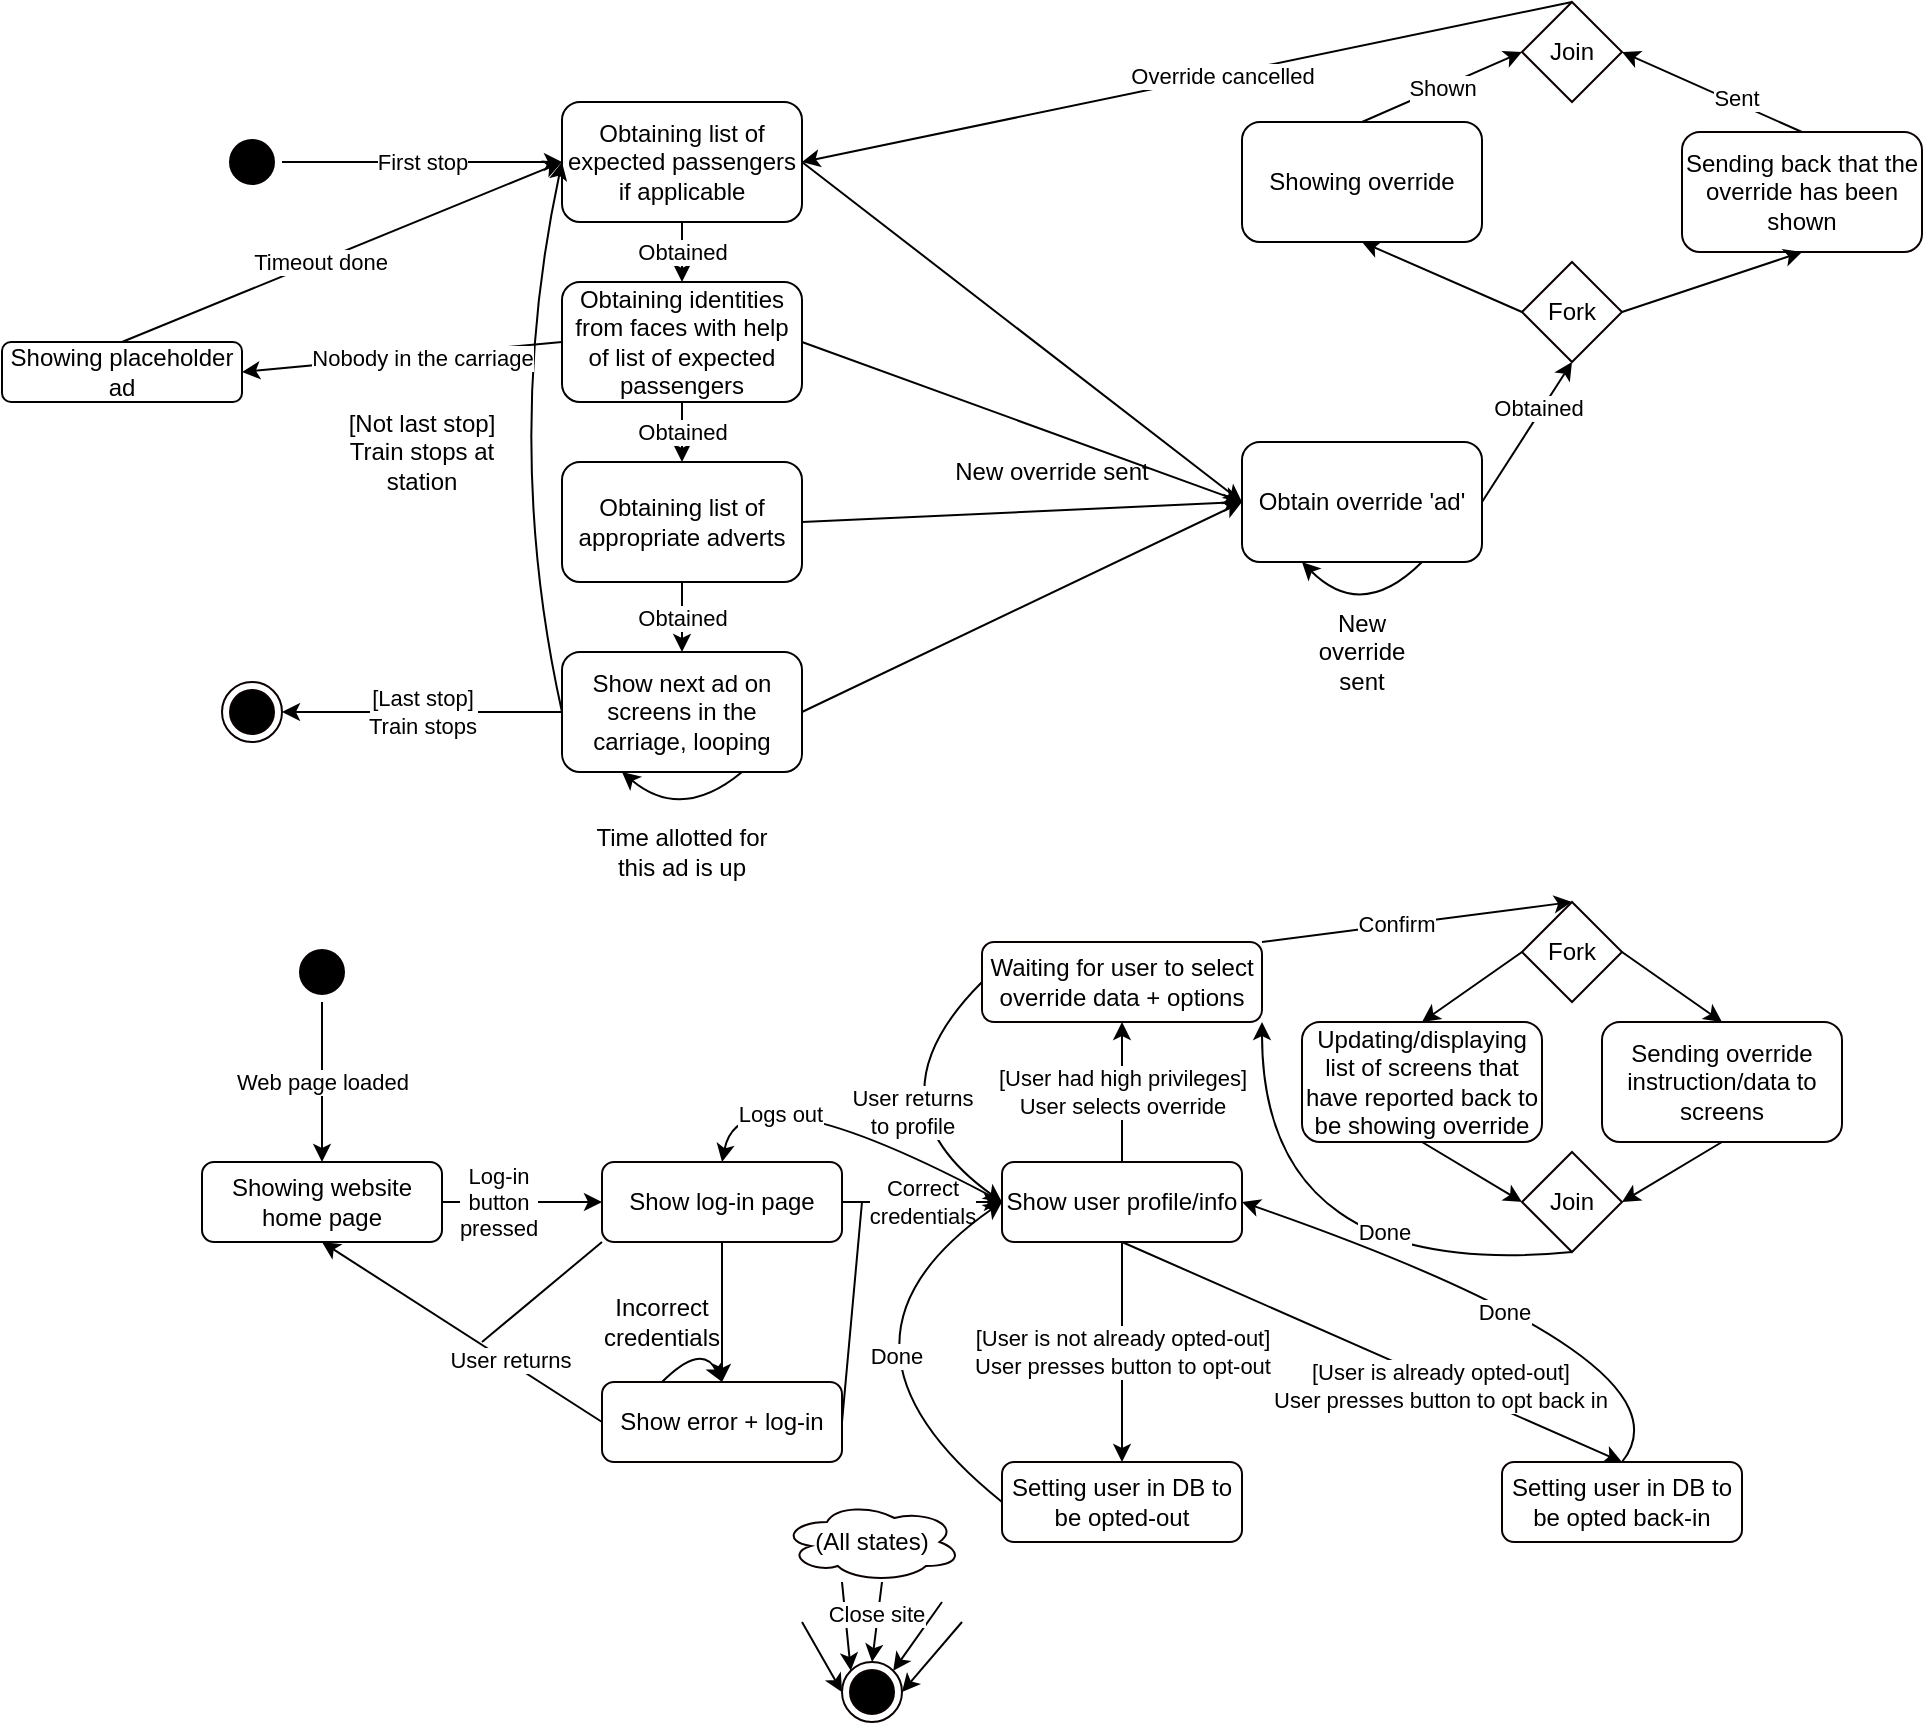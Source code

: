 <mxfile version="20.5.3" type="github">
  <diagram name="Page-1" id="58cdce13-f638-feb5-8d6f-7d28b1aa9fa0">
    <mxGraphModel dx="496" dy="274" grid="1" gridSize="10" guides="1" tooltips="1" connect="1" arrows="1" fold="1" page="1" pageScale="1" pageWidth="1100" pageHeight="850" background="none" math="0" shadow="0">
      <root>
        <mxCell id="0" />
        <mxCell id="1" parent="0" />
        <mxCell id="382b91b5511bd0f7-1" value="" style="ellipse;html=1;shape=startState;fillColor=#000000;strokeColor=#050000;rounded=1;shadow=0;comic=0;labelBackgroundColor=none;fontFamily=Verdana;fontSize=12;fontColor=#000000;align=center;direction=south;" parent="1" vertex="1">
          <mxGeometry x="130" y="165" width="30" height="30" as="geometry" />
        </mxCell>
        <mxCell id="24f968d109e7d6b4-3" value="" style="ellipse;html=1;shape=endState;fillColor=#000000;strokeColor=#0A0000;rounded=1;shadow=0;comic=0;labelBackgroundColor=none;fontFamily=Verdana;fontSize=12;fontColor=#000000;align=center;" parent="1" vertex="1">
          <mxGeometry x="130" y="440" width="30" height="30" as="geometry" />
        </mxCell>
        <mxCell id="vXc-Iob4BYpX87dnZWdg-1" value="&lt;div&gt;Obtaining list of expected passengers if applicable&lt;/div&gt;" style="rounded=1;whiteSpace=wrap;html=1;" parent="1" vertex="1">
          <mxGeometry x="300" y="150" width="120" height="60" as="geometry" />
        </mxCell>
        <mxCell id="vXc-Iob4BYpX87dnZWdg-2" value="Obtaining identities from faces with help of list of expected passengers" style="rounded=1;whiteSpace=wrap;html=1;" parent="1" vertex="1">
          <mxGeometry x="300" y="240" width="120" height="60" as="geometry" />
        </mxCell>
        <mxCell id="vXc-Iob4BYpX87dnZWdg-3" value="Obtained" style="endArrow=classic;html=1;rounded=0;exitX=0.5;exitY=1;exitDx=0;exitDy=0;" parent="1" source="vXc-Iob4BYpX87dnZWdg-1" target="vXc-Iob4BYpX87dnZWdg-2" edge="1">
          <mxGeometry width="50" height="50" relative="1" as="geometry">
            <mxPoint x="360" y="250" as="sourcePoint" />
            <mxPoint x="410" y="200" as="targetPoint" />
          </mxGeometry>
        </mxCell>
        <mxCell id="vXc-Iob4BYpX87dnZWdg-4" value="Obtaining list of appropriate adverts" style="rounded=1;whiteSpace=wrap;html=1;" parent="1" vertex="1">
          <mxGeometry x="300" y="330" width="120" height="60" as="geometry" />
        </mxCell>
        <mxCell id="vXc-Iob4BYpX87dnZWdg-5" value="Obtained" style="endArrow=classic;html=1;rounded=0;exitX=0.5;exitY=1;exitDx=0;exitDy=0;entryX=0.5;entryY=0;entryDx=0;entryDy=0;" parent="1" source="vXc-Iob4BYpX87dnZWdg-2" target="vXc-Iob4BYpX87dnZWdg-4" edge="1">
          <mxGeometry width="50" height="50" relative="1" as="geometry">
            <mxPoint x="350" y="350" as="sourcePoint" />
            <mxPoint x="400" y="300" as="targetPoint" />
          </mxGeometry>
        </mxCell>
        <mxCell id="vXc-Iob4BYpX87dnZWdg-6" value="Show next ad on screens in the carriage, looping" style="rounded=1;whiteSpace=wrap;html=1;" parent="1" vertex="1">
          <mxGeometry x="300" y="425" width="120" height="60" as="geometry" />
        </mxCell>
        <mxCell id="vXc-Iob4BYpX87dnZWdg-7" value="Showing override" style="rounded=1;whiteSpace=wrap;html=1;" parent="1" vertex="1">
          <mxGeometry x="640" y="160" width="120" height="60" as="geometry" />
        </mxCell>
        <mxCell id="vXc-Iob4BYpX87dnZWdg-8" value="Obtain override &#39;ad&#39;" style="rounded=1;whiteSpace=wrap;html=1;" parent="1" vertex="1">
          <mxGeometry x="640" y="320" width="120" height="60" as="geometry" />
        </mxCell>
        <mxCell id="vXc-Iob4BYpX87dnZWdg-9" value="" style="endArrow=classic;html=1;exitX=0.75;exitY=1;exitDx=0;exitDy=0;entryX=0.25;entryY=1;entryDx=0;entryDy=0;curved=1;" parent="1" source="vXc-Iob4BYpX87dnZWdg-6" target="vXc-Iob4BYpX87dnZWdg-6" edge="1">
          <mxGeometry width="50" height="50" relative="1" as="geometry">
            <mxPoint x="490" y="340" as="sourcePoint" />
            <mxPoint x="540" y="290" as="targetPoint" />
            <Array as="points">
              <mxPoint x="360" y="510" />
            </Array>
          </mxGeometry>
        </mxCell>
        <mxCell id="vXc-Iob4BYpX87dnZWdg-10" value="Time allotted for this ad is up" style="text;html=1;strokeColor=none;fillColor=none;align=center;verticalAlign=middle;whiteSpace=wrap;rounded=0;" parent="1" vertex="1">
          <mxGeometry x="310" y="510" width="100" height="30" as="geometry" />
        </mxCell>
        <mxCell id="vXc-Iob4BYpX87dnZWdg-11" value="" style="endArrow=classic;html=1;curved=1;exitX=0;exitY=0.5;exitDx=0;exitDy=0;entryX=0;entryY=0.5;entryDx=0;entryDy=0;" parent="1" source="vXc-Iob4BYpX87dnZWdg-6" target="vXc-Iob4BYpX87dnZWdg-1" edge="1">
          <mxGeometry width="50" height="50" relative="1" as="geometry">
            <mxPoint x="490" y="370" as="sourcePoint" />
            <mxPoint x="540" y="320" as="targetPoint" />
            <Array as="points">
              <mxPoint x="270" y="320" />
            </Array>
          </mxGeometry>
        </mxCell>
        <mxCell id="vXc-Iob4BYpX87dnZWdg-12" value="[Not last stop] Train stops at station" style="text;html=1;strokeColor=none;fillColor=none;align=center;verticalAlign=middle;whiteSpace=wrap;rounded=0;" parent="1" vertex="1">
          <mxGeometry x="190" y="300" width="80" height="50" as="geometry" />
        </mxCell>
        <mxCell id="vXc-Iob4BYpX87dnZWdg-13" value="" style="endArrow=classic;html=1;curved=1;exitX=1;exitY=0.5;exitDx=0;exitDy=0;entryX=0;entryY=0.5;entryDx=0;entryDy=0;" parent="1" source="vXc-Iob4BYpX87dnZWdg-6" target="vXc-Iob4BYpX87dnZWdg-8" edge="1">
          <mxGeometry width="50" height="50" relative="1" as="geometry">
            <mxPoint x="490" y="370" as="sourcePoint" />
            <mxPoint x="540" y="320" as="targetPoint" />
          </mxGeometry>
        </mxCell>
        <mxCell id="vXc-Iob4BYpX87dnZWdg-14" value="" style="endArrow=classic;html=1;curved=1;exitX=1;exitY=0.5;exitDx=0;exitDy=0;entryX=0;entryY=0.5;entryDx=0;entryDy=0;" parent="1" source="vXc-Iob4BYpX87dnZWdg-4" target="vXc-Iob4BYpX87dnZWdg-8" edge="1">
          <mxGeometry width="50" height="50" relative="1" as="geometry">
            <mxPoint x="490" y="370" as="sourcePoint" />
            <mxPoint x="540" y="320" as="targetPoint" />
          </mxGeometry>
        </mxCell>
        <mxCell id="vXc-Iob4BYpX87dnZWdg-15" value="Obtained" style="endArrow=classic;html=1;curved=1;exitX=0.5;exitY=1;exitDx=0;exitDy=0;" parent="1" source="vXc-Iob4BYpX87dnZWdg-4" target="vXc-Iob4BYpX87dnZWdg-6" edge="1">
          <mxGeometry width="50" height="50" relative="1" as="geometry">
            <mxPoint x="490" y="370" as="sourcePoint" />
            <mxPoint x="540" y="320" as="targetPoint" />
          </mxGeometry>
        </mxCell>
        <mxCell id="vXc-Iob4BYpX87dnZWdg-16" value="" style="endArrow=classic;html=1;curved=1;exitX=1;exitY=0.5;exitDx=0;exitDy=0;entryX=0;entryY=0.5;entryDx=0;entryDy=0;" parent="1" source="vXc-Iob4BYpX87dnZWdg-2" target="vXc-Iob4BYpX87dnZWdg-8" edge="1">
          <mxGeometry width="50" height="50" relative="1" as="geometry">
            <mxPoint x="490" y="370" as="sourcePoint" />
            <mxPoint x="540" y="320" as="targetPoint" />
          </mxGeometry>
        </mxCell>
        <mxCell id="vXc-Iob4BYpX87dnZWdg-17" value="" style="endArrow=classic;html=1;curved=1;exitX=1;exitY=0.5;exitDx=0;exitDy=0;entryX=0;entryY=0.5;entryDx=0;entryDy=0;" parent="1" source="vXc-Iob4BYpX87dnZWdg-1" target="vXc-Iob4BYpX87dnZWdg-8" edge="1">
          <mxGeometry width="50" height="50" relative="1" as="geometry">
            <mxPoint x="490" y="370" as="sourcePoint" />
            <mxPoint x="540" y="320" as="targetPoint" />
          </mxGeometry>
        </mxCell>
        <mxCell id="vXc-Iob4BYpX87dnZWdg-19" value="New override sent" style="text;html=1;strokeColor=none;fillColor=none;align=center;verticalAlign=middle;whiteSpace=wrap;rounded=0;" parent="1" vertex="1">
          <mxGeometry x="490" y="320" width="110" height="30" as="geometry" />
        </mxCell>
        <mxCell id="vXc-Iob4BYpX87dnZWdg-20" value="" style="endArrow=classic;html=1;curved=1;exitX=0.75;exitY=1;exitDx=0;exitDy=0;entryX=0.25;entryY=1;entryDx=0;entryDy=0;" parent="1" source="vXc-Iob4BYpX87dnZWdg-8" target="vXc-Iob4BYpX87dnZWdg-8" edge="1">
          <mxGeometry width="50" height="50" relative="1" as="geometry">
            <mxPoint x="490" y="370" as="sourcePoint" />
            <mxPoint x="540" y="320" as="targetPoint" />
            <Array as="points">
              <mxPoint x="700" y="410" />
            </Array>
          </mxGeometry>
        </mxCell>
        <mxCell id="vXc-Iob4BYpX87dnZWdg-21" value="New override sent" style="text;html=1;strokeColor=none;fillColor=none;align=center;verticalAlign=middle;whiteSpace=wrap;rounded=0;" parent="1" vertex="1">
          <mxGeometry x="670" y="410" width="60" height="30" as="geometry" />
        </mxCell>
        <mxCell id="vXc-Iob4BYpX87dnZWdg-22" value="" style="endArrow=classic;html=1;curved=1;exitX=0.5;exitY=0;exitDx=0;exitDy=0;entryX=1;entryY=0.5;entryDx=0;entryDy=0;" parent="1" source="vXc-Iob4BYpX87dnZWdg-101" target="vXc-Iob4BYpX87dnZWdg-1" edge="1">
          <mxGeometry width="50" height="50" relative="1" as="geometry">
            <mxPoint x="490" y="370" as="sourcePoint" />
            <mxPoint x="540" y="320" as="targetPoint" />
          </mxGeometry>
        </mxCell>
        <mxCell id="vXc-Iob4BYpX87dnZWdg-23" value="Override cancelled" style="edgeLabel;html=1;align=center;verticalAlign=middle;resizable=0;points=[];" parent="vXc-Iob4BYpX87dnZWdg-22" vertex="1" connectable="0">
          <mxGeometry x="-0.091" relative="1" as="geometry">
            <mxPoint as="offset" />
          </mxGeometry>
        </mxCell>
        <mxCell id="vXc-Iob4BYpX87dnZWdg-27" value="First stop" style="endArrow=classic;html=1;curved=1;exitX=0.5;exitY=0;exitDx=0;exitDy=0;entryX=0;entryY=0.5;entryDx=0;entryDy=0;" parent="1" source="382b91b5511bd0f7-1" target="vXc-Iob4BYpX87dnZWdg-1" edge="1">
          <mxGeometry width="50" height="50" relative="1" as="geometry">
            <mxPoint x="490" y="370" as="sourcePoint" />
            <mxPoint x="540" y="320" as="targetPoint" />
          </mxGeometry>
        </mxCell>
        <mxCell id="vXc-Iob4BYpX87dnZWdg-28" value="&lt;div&gt;[Last stop]&lt;/div&gt;&lt;div&gt;Train stops&lt;/div&gt;" style="endArrow=classic;html=1;curved=1;entryX=1;entryY=0.5;entryDx=0;entryDy=0;exitX=0;exitY=0.5;exitDx=0;exitDy=0;" parent="1" source="vXc-Iob4BYpX87dnZWdg-6" target="24f968d109e7d6b4-3" edge="1">
          <mxGeometry width="50" height="50" relative="1" as="geometry">
            <mxPoint x="260" y="490" as="sourcePoint" />
            <mxPoint x="540" y="320" as="targetPoint" />
          </mxGeometry>
        </mxCell>
        <mxCell id="vXc-Iob4BYpX87dnZWdg-29" value="Showing placeholder ad" style="rounded=1;whiteSpace=wrap;html=1;" parent="1" vertex="1">
          <mxGeometry x="20" y="270" width="120" height="30" as="geometry" />
        </mxCell>
        <mxCell id="vXc-Iob4BYpX87dnZWdg-30" value="" style="endArrow=classic;html=1;curved=1;exitX=0;exitY=0.5;exitDx=0;exitDy=0;entryX=1;entryY=0.5;entryDx=0;entryDy=0;" parent="1" source="vXc-Iob4BYpX87dnZWdg-2" target="vXc-Iob4BYpX87dnZWdg-29" edge="1">
          <mxGeometry width="50" height="50" relative="1" as="geometry">
            <mxPoint x="490" y="370" as="sourcePoint" />
            <mxPoint x="540" y="320" as="targetPoint" />
          </mxGeometry>
        </mxCell>
        <mxCell id="vXc-Iob4BYpX87dnZWdg-31" value="Nobody in the carriage" style="edgeLabel;html=1;align=center;verticalAlign=middle;resizable=0;points=[];" parent="vXc-Iob4BYpX87dnZWdg-30" vertex="1" connectable="0">
          <mxGeometry x="-0.114" y="1" relative="1" as="geometry">
            <mxPoint as="offset" />
          </mxGeometry>
        </mxCell>
        <mxCell id="vXc-Iob4BYpX87dnZWdg-32" value="" style="endArrow=classic;html=1;curved=1;exitX=0.5;exitY=0;exitDx=0;exitDy=0;entryX=0;entryY=0.5;entryDx=0;entryDy=0;" parent="1" source="vXc-Iob4BYpX87dnZWdg-29" target="vXc-Iob4BYpX87dnZWdg-1" edge="1">
          <mxGeometry width="50" height="50" relative="1" as="geometry">
            <mxPoint x="490" y="370" as="sourcePoint" />
            <mxPoint x="540" y="320" as="targetPoint" />
          </mxGeometry>
        </mxCell>
        <mxCell id="vXc-Iob4BYpX87dnZWdg-97" value="Timeout done" style="edgeLabel;html=1;align=center;verticalAlign=middle;resizable=0;points=[];" parent="vXc-Iob4BYpX87dnZWdg-32" vertex="1" connectable="0">
          <mxGeometry x="-0.103" relative="1" as="geometry">
            <mxPoint as="offset" />
          </mxGeometry>
        </mxCell>
        <mxCell id="vXc-Iob4BYpX87dnZWdg-35" value="Showing website home page" style="rounded=1;whiteSpace=wrap;html=1;" parent="1" vertex="1">
          <mxGeometry x="120" y="680" width="120" height="40" as="geometry" />
        </mxCell>
        <mxCell id="vXc-Iob4BYpX87dnZWdg-36" value="" style="ellipse;html=1;shape=startState;fillColor=#000000;strokeColor=#050000;rounded=1;shadow=0;comic=0;labelBackgroundColor=none;fontFamily=Verdana;fontSize=12;fontColor=#000000;align=center;direction=south;" parent="1" vertex="1">
          <mxGeometry x="165" y="570" width="30" height="30" as="geometry" />
        </mxCell>
        <mxCell id="vXc-Iob4BYpX87dnZWdg-37" value="Web page loaded" style="endArrow=classic;html=1;curved=1;exitX=1;exitY=0.5;exitDx=0;exitDy=0;entryX=0.5;entryY=0;entryDx=0;entryDy=0;" parent="1" source="vXc-Iob4BYpX87dnZWdg-36" target="vXc-Iob4BYpX87dnZWdg-35" edge="1">
          <mxGeometry width="50" height="50" relative="1" as="geometry">
            <mxPoint x="490" y="520" as="sourcePoint" />
            <mxPoint x="540" y="470" as="targetPoint" />
          </mxGeometry>
        </mxCell>
        <mxCell id="vXc-Iob4BYpX87dnZWdg-39" value="" style="endArrow=classic;html=1;curved=1;exitX=1;exitY=0.5;exitDx=0;exitDy=0;entryX=0;entryY=0.5;entryDx=0;entryDy=0;" parent="1" source="vXc-Iob4BYpX87dnZWdg-35" target="vXc-Iob4BYpX87dnZWdg-41" edge="1">
          <mxGeometry width="50" height="50" relative="1" as="geometry">
            <mxPoint x="490" y="640" as="sourcePoint" />
            <mxPoint x="280" y="675" as="targetPoint" />
          </mxGeometry>
        </mxCell>
        <mxCell id="vXc-Iob4BYpX87dnZWdg-46" value="&lt;div&gt;Log-in&lt;/div&gt;&lt;div&gt;button&lt;/div&gt;&lt;div&gt;pressed&lt;br&gt;&lt;/div&gt;" style="edgeLabel;html=1;align=center;verticalAlign=middle;resizable=0;points=[];" parent="vXc-Iob4BYpX87dnZWdg-39" vertex="1" connectable="0">
          <mxGeometry x="0.429" y="1" relative="1" as="geometry">
            <mxPoint x="-29" y="1" as="offset" />
          </mxGeometry>
        </mxCell>
        <mxCell id="vXc-Iob4BYpX87dnZWdg-40" value="Show user profile/info" style="rounded=1;whiteSpace=wrap;html=1;strokeColor=#0A0000;" parent="1" vertex="1">
          <mxGeometry x="520" y="680" width="120" height="40" as="geometry" />
        </mxCell>
        <mxCell id="vXc-Iob4BYpX87dnZWdg-41" value="Show log-in page" style="rounded=1;whiteSpace=wrap;html=1;strokeColor=#0A0000;" parent="1" vertex="1">
          <mxGeometry x="320" y="680" width="120" height="40" as="geometry" />
        </mxCell>
        <mxCell id="vXc-Iob4BYpX87dnZWdg-42" value="Show error + log-in" style="rounded=1;whiteSpace=wrap;html=1;strokeColor=#0A0000;" parent="1" vertex="1">
          <mxGeometry x="320" y="790" width="120" height="40" as="geometry" />
        </mxCell>
        <mxCell id="vXc-Iob4BYpX87dnZWdg-43" value="" style="endArrow=classic;html=1;curved=1;exitX=1;exitY=0.5;exitDx=0;exitDy=0;entryX=0;entryY=0.5;entryDx=0;entryDy=0;" parent="1" source="vXc-Iob4BYpX87dnZWdg-41" target="vXc-Iob4BYpX87dnZWdg-40" edge="1">
          <mxGeometry width="50" height="50" relative="1" as="geometry">
            <mxPoint x="390" y="730" as="sourcePoint" />
            <mxPoint x="540" y="680" as="targetPoint" />
          </mxGeometry>
        </mxCell>
        <mxCell id="vXc-Iob4BYpX87dnZWdg-44" value="&lt;div&gt;Correct&lt;br&gt;&lt;/div&gt;&lt;div&gt;credentials&lt;/div&gt;" style="edgeLabel;html=1;align=center;verticalAlign=middle;resizable=0;points=[];" parent="vXc-Iob4BYpX87dnZWdg-43" vertex="1" connectable="0">
          <mxGeometry x="-0.355" y="-1" relative="1" as="geometry">
            <mxPoint x="14" y="-1" as="offset" />
          </mxGeometry>
        </mxCell>
        <mxCell id="vXc-Iob4BYpX87dnZWdg-47" value="" style="endArrow=classic;html=1;curved=1;exitX=0.5;exitY=1;exitDx=0;exitDy=0;entryX=0.5;entryY=0;entryDx=0;entryDy=0;" parent="1" source="vXc-Iob4BYpX87dnZWdg-41" target="vXc-Iob4BYpX87dnZWdg-42" edge="1">
          <mxGeometry width="50" height="50" relative="1" as="geometry">
            <mxPoint x="390" y="730" as="sourcePoint" />
            <mxPoint x="440" y="680" as="targetPoint" />
          </mxGeometry>
        </mxCell>
        <mxCell id="vXc-Iob4BYpX87dnZWdg-49" value="" style="endArrow=none;html=1;curved=1;exitX=1;exitY=0.5;exitDx=0;exitDy=0;" parent="1" source="vXc-Iob4BYpX87dnZWdg-42" edge="1">
          <mxGeometry width="50" height="50" relative="1" as="geometry">
            <mxPoint x="370" y="800" as="sourcePoint" />
            <mxPoint x="450" y="700" as="targetPoint" />
          </mxGeometry>
        </mxCell>
        <mxCell id="vXc-Iob4BYpX87dnZWdg-50" value="" style="endArrow=classic;html=1;curved=1;exitX=0.25;exitY=0;exitDx=0;exitDy=0;entryX=0.5;entryY=0;entryDx=0;entryDy=0;" parent="1" source="vXc-Iob4BYpX87dnZWdg-42" target="vXc-Iob4BYpX87dnZWdg-42" edge="1">
          <mxGeometry width="50" height="50" relative="1" as="geometry">
            <mxPoint x="370" y="800" as="sourcePoint" />
            <mxPoint x="380" y="760" as="targetPoint" />
            <Array as="points">
              <mxPoint x="370" y="770" />
            </Array>
          </mxGeometry>
        </mxCell>
        <mxCell id="vXc-Iob4BYpX87dnZWdg-51" value="&lt;div&gt;Incorrect&lt;/div&gt;&lt;div&gt;credentials&lt;br&gt;&lt;/div&gt;" style="text;html=1;strokeColor=none;fillColor=none;align=center;verticalAlign=middle;whiteSpace=wrap;rounded=0;" parent="1" vertex="1">
          <mxGeometry x="320" y="740" width="60" height="40" as="geometry" />
        </mxCell>
        <mxCell id="vXc-Iob4BYpX87dnZWdg-54" value="" style="endArrow=classic;html=1;curved=1;entryX=0.5;entryY=1;entryDx=0;entryDy=0;exitX=0;exitY=0.5;exitDx=0;exitDy=0;" parent="1" source="vXc-Iob4BYpX87dnZWdg-42" target="vXc-Iob4BYpX87dnZWdg-35" edge="1">
          <mxGeometry width="50" height="50" relative="1" as="geometry">
            <mxPoint x="320" y="730" as="sourcePoint" />
            <mxPoint x="370" y="680" as="targetPoint" />
          </mxGeometry>
        </mxCell>
        <mxCell id="vXc-Iob4BYpX87dnZWdg-55" value="User returns" style="edgeLabel;html=1;align=center;verticalAlign=middle;resizable=0;points=[];" parent="vXc-Iob4BYpX87dnZWdg-54" vertex="1" connectable="0">
          <mxGeometry x="-0.331" y="-1" relative="1" as="geometry">
            <mxPoint as="offset" />
          </mxGeometry>
        </mxCell>
        <mxCell id="vXc-Iob4BYpX87dnZWdg-57" value="" style="endArrow=none;html=1;curved=1;exitX=0;exitY=1;exitDx=0;exitDy=0;" parent="1" source="vXc-Iob4BYpX87dnZWdg-41" edge="1">
          <mxGeometry width="50" height="50" relative="1" as="geometry">
            <mxPoint x="320" y="730" as="sourcePoint" />
            <mxPoint x="260" y="770" as="targetPoint" />
          </mxGeometry>
        </mxCell>
        <mxCell id="vXc-Iob4BYpX87dnZWdg-58" value="Setting user in DB to be opted-out" style="rounded=1;whiteSpace=wrap;html=1;strokeColor=#0A0000;" parent="1" vertex="1">
          <mxGeometry x="520" y="830" width="120" height="40" as="geometry" />
        </mxCell>
        <mxCell id="vXc-Iob4BYpX87dnZWdg-59" value="Setting user in DB to be opted back-in" style="rounded=1;whiteSpace=wrap;html=1;strokeColor=#0A0000;" parent="1" vertex="1">
          <mxGeometry x="770" y="830" width="120" height="40" as="geometry" />
        </mxCell>
        <mxCell id="vXc-Iob4BYpX87dnZWdg-60" value="&lt;div&gt;[User is not already opted-out]&lt;/div&gt;&lt;div&gt;User presses button to opt-out&lt;br&gt;&lt;/div&gt;" style="endArrow=classic;html=1;curved=1;exitX=0.5;exitY=1;exitDx=0;exitDy=0;entryX=0.5;entryY=0;entryDx=0;entryDy=0;" parent="1" source="vXc-Iob4BYpX87dnZWdg-40" target="vXc-Iob4BYpX87dnZWdg-58" edge="1">
          <mxGeometry width="50" height="50" relative="1" as="geometry">
            <mxPoint x="570" y="810" as="sourcePoint" />
            <mxPoint x="620" y="760" as="targetPoint" />
          </mxGeometry>
        </mxCell>
        <mxCell id="vXc-Iob4BYpX87dnZWdg-61" value="" style="endArrow=classic;html=1;curved=1;exitX=0.5;exitY=1;exitDx=0;exitDy=0;entryX=0.5;entryY=0;entryDx=0;entryDy=0;" parent="1" source="vXc-Iob4BYpX87dnZWdg-40" target="vXc-Iob4BYpX87dnZWdg-59" edge="1">
          <mxGeometry width="50" height="50" relative="1" as="geometry">
            <mxPoint x="570" y="810" as="sourcePoint" />
            <mxPoint x="620" y="760" as="targetPoint" />
          </mxGeometry>
        </mxCell>
        <mxCell id="vXc-Iob4BYpX87dnZWdg-64" value="&lt;div&gt;[User is already opted-out]&lt;/div&gt;&lt;div&gt;User presses button to opt back in&lt;br&gt;&lt;/div&gt;" style="edgeLabel;html=1;align=center;verticalAlign=middle;resizable=0;points=[];" parent="vXc-Iob4BYpX87dnZWdg-61" vertex="1" connectable="0">
          <mxGeometry x="0.273" y="-2" relative="1" as="geometry">
            <mxPoint as="offset" />
          </mxGeometry>
        </mxCell>
        <mxCell id="vXc-Iob4BYpX87dnZWdg-62" value="Waiting for user to select override data + options" style="rounded=1;whiteSpace=wrap;html=1;strokeColor=#0A0000;" parent="1" vertex="1">
          <mxGeometry x="510" y="570" width="140" height="40" as="geometry" />
        </mxCell>
        <mxCell id="vXc-Iob4BYpX87dnZWdg-63" value="&lt;div&gt;[User had high privileges]&lt;/div&gt;&lt;div&gt;User selects override&lt;br&gt;&lt;/div&gt;" style="endArrow=classic;html=1;curved=1;exitX=0.5;exitY=0;exitDx=0;exitDy=0;entryX=0.5;entryY=1;entryDx=0;entryDy=0;" parent="1" source="vXc-Iob4BYpX87dnZWdg-40" target="vXc-Iob4BYpX87dnZWdg-62" edge="1">
          <mxGeometry width="50" height="50" relative="1" as="geometry">
            <mxPoint x="600" y="770" as="sourcePoint" />
            <mxPoint x="650" y="720" as="targetPoint" />
          </mxGeometry>
        </mxCell>
        <mxCell id="vXc-Iob4BYpX87dnZWdg-67" value="Updating/displaying list of screens that have reported back to be showing override" style="rounded=1;whiteSpace=wrap;html=1;strokeColor=#0A0000;" parent="1" vertex="1">
          <mxGeometry x="670" y="610" width="120" height="60" as="geometry" />
        </mxCell>
        <mxCell id="vXc-Iob4BYpX87dnZWdg-68" value="Sending override instruction/data to screens" style="rounded=1;whiteSpace=wrap;html=1;strokeColor=#0A0000;" parent="1" vertex="1">
          <mxGeometry x="820" y="610" width="120" height="60" as="geometry" />
        </mxCell>
        <mxCell id="vXc-Iob4BYpX87dnZWdg-69" value="Fork" style="rhombus;whiteSpace=wrap;html=1;strokeColor=#0A0000;" parent="1" vertex="1">
          <mxGeometry x="780" y="550" width="50" height="50" as="geometry" />
        </mxCell>
        <mxCell id="vXc-Iob4BYpX87dnZWdg-71" value="Join" style="rhombus;whiteSpace=wrap;html=1;strokeColor=#0A0000;" parent="1" vertex="1">
          <mxGeometry x="780" y="675" width="50" height="50" as="geometry" />
        </mxCell>
        <mxCell id="vXc-Iob4BYpX87dnZWdg-72" value="" style="endArrow=classic;html=1;curved=1;exitX=0.5;exitY=1;exitDx=0;exitDy=0;entryX=0;entryY=0.5;entryDx=0;entryDy=0;" parent="1" source="vXc-Iob4BYpX87dnZWdg-67" target="vXc-Iob4BYpX87dnZWdg-71" edge="1">
          <mxGeometry width="50" height="50" relative="1" as="geometry">
            <mxPoint x="760" y="750" as="sourcePoint" />
            <mxPoint x="810" y="700" as="targetPoint" />
          </mxGeometry>
        </mxCell>
        <mxCell id="vXc-Iob4BYpX87dnZWdg-73" value="" style="endArrow=classic;html=1;curved=1;exitX=0.5;exitY=1;exitDx=0;exitDy=0;entryX=1;entryY=0.5;entryDx=0;entryDy=0;" parent="1" source="vXc-Iob4BYpX87dnZWdg-68" target="vXc-Iob4BYpX87dnZWdg-71" edge="1">
          <mxGeometry width="50" height="50" relative="1" as="geometry">
            <mxPoint x="760" y="750" as="sourcePoint" />
            <mxPoint x="810" y="700" as="targetPoint" />
          </mxGeometry>
        </mxCell>
        <mxCell id="vXc-Iob4BYpX87dnZWdg-74" value="" style="endArrow=classic;html=1;curved=1;exitX=0;exitY=0.5;exitDx=0;exitDy=0;entryX=0.5;entryY=0;entryDx=0;entryDy=0;" parent="1" source="vXc-Iob4BYpX87dnZWdg-69" target="vXc-Iob4BYpX87dnZWdg-67" edge="1">
          <mxGeometry width="50" height="50" relative="1" as="geometry">
            <mxPoint x="760" y="750" as="sourcePoint" />
            <mxPoint x="810" y="700" as="targetPoint" />
          </mxGeometry>
        </mxCell>
        <mxCell id="vXc-Iob4BYpX87dnZWdg-75" value="" style="endArrow=classic;html=1;curved=1;entryX=0.5;entryY=0;entryDx=0;entryDy=0;exitX=1;exitY=0.5;exitDx=0;exitDy=0;" parent="1" source="vXc-Iob4BYpX87dnZWdg-69" target="vXc-Iob4BYpX87dnZWdg-68" edge="1">
          <mxGeometry width="50" height="50" relative="1" as="geometry">
            <mxPoint x="830" y="580" as="sourcePoint" />
            <mxPoint x="810" y="700" as="targetPoint" />
          </mxGeometry>
        </mxCell>
        <mxCell id="vXc-Iob4BYpX87dnZWdg-76" value="" style="endArrow=classic;html=1;curved=1;exitX=1;exitY=0;exitDx=0;exitDy=0;entryX=0.5;entryY=0;entryDx=0;entryDy=0;" parent="1" source="vXc-Iob4BYpX87dnZWdg-62" target="vXc-Iob4BYpX87dnZWdg-69" edge="1">
          <mxGeometry width="50" height="50" relative="1" as="geometry">
            <mxPoint x="760" y="750" as="sourcePoint" />
            <mxPoint x="810" y="700" as="targetPoint" />
          </mxGeometry>
        </mxCell>
        <mxCell id="vXc-Iob4BYpX87dnZWdg-81" value="Confirm" style="edgeLabel;html=1;align=center;verticalAlign=middle;resizable=0;points=[];" parent="vXc-Iob4BYpX87dnZWdg-76" vertex="1" connectable="0">
          <mxGeometry x="-0.138" y="1" relative="1" as="geometry">
            <mxPoint as="offset" />
          </mxGeometry>
        </mxCell>
        <mxCell id="vXc-Iob4BYpX87dnZWdg-77" value="" style="endArrow=classic;html=1;curved=1;entryX=1;entryY=1;entryDx=0;entryDy=0;exitX=0.5;exitY=1;exitDx=0;exitDy=0;" parent="1" source="vXc-Iob4BYpX87dnZWdg-71" target="vXc-Iob4BYpX87dnZWdg-62" edge="1">
          <mxGeometry width="50" height="50" relative="1" as="geometry">
            <mxPoint x="770" y="730" as="sourcePoint" />
            <mxPoint x="820" y="680" as="targetPoint" />
            <Array as="points">
              <mxPoint x="650" y="740" />
            </Array>
          </mxGeometry>
        </mxCell>
        <mxCell id="vXc-Iob4BYpX87dnZWdg-80" value="Done" style="edgeLabel;html=1;align=center;verticalAlign=middle;resizable=0;points=[];" parent="vXc-Iob4BYpX87dnZWdg-77" vertex="1" connectable="0">
          <mxGeometry x="-0.354" y="-19" relative="1" as="geometry">
            <mxPoint as="offset" />
          </mxGeometry>
        </mxCell>
        <mxCell id="vXc-Iob4BYpX87dnZWdg-78" value="" style="endArrow=classic;html=1;curved=1;exitX=0;exitY=0.5;exitDx=0;exitDy=0;entryX=0;entryY=0.5;entryDx=0;entryDy=0;" parent="1" source="vXc-Iob4BYpX87dnZWdg-62" target="vXc-Iob4BYpX87dnZWdg-40" edge="1">
          <mxGeometry width="50" height="50" relative="1" as="geometry">
            <mxPoint x="650" y="710" as="sourcePoint" />
            <mxPoint x="700" y="660" as="targetPoint" />
            <Array as="points">
              <mxPoint x="450" y="650" />
            </Array>
          </mxGeometry>
        </mxCell>
        <mxCell id="vXc-Iob4BYpX87dnZWdg-79" value="&lt;div&gt;User returns&lt;/div&gt;&lt;div&gt;to profile&lt;/div&gt;" style="edgeLabel;html=1;align=center;verticalAlign=middle;resizable=0;points=[];" parent="vXc-Iob4BYpX87dnZWdg-78" vertex="1" connectable="0">
          <mxGeometry x="0.264" y="11" relative="1" as="geometry">
            <mxPoint as="offset" />
          </mxGeometry>
        </mxCell>
        <mxCell id="vXc-Iob4BYpX87dnZWdg-82" value="" style="ellipse;html=1;shape=endState;fillColor=#000000;strokeColor=#0A0000;rounded=1;shadow=0;comic=0;labelBackgroundColor=none;fontFamily=Verdana;fontSize=12;fontColor=#000000;align=center;" parent="1" vertex="1">
          <mxGeometry x="440" y="930" width="30" height="30" as="geometry" />
        </mxCell>
        <mxCell id="vXc-Iob4BYpX87dnZWdg-84" value="" style="endArrow=classic;html=1;curved=1;entryX=1;entryY=0.5;entryDx=0;entryDy=0;" parent="1" target="vXc-Iob4BYpX87dnZWdg-82" edge="1">
          <mxGeometry width="50" height="50" relative="1" as="geometry">
            <mxPoint x="500" y="910" as="sourcePoint" />
            <mxPoint x="550" y="830" as="targetPoint" />
          </mxGeometry>
        </mxCell>
        <mxCell id="vXc-Iob4BYpX87dnZWdg-86" value="" style="endArrow=classic;html=1;curved=1;entryX=0;entryY=0;entryDx=0;entryDy=0;" parent="1" target="vXc-Iob4BYpX87dnZWdg-82" edge="1">
          <mxGeometry width="50" height="50" relative="1" as="geometry">
            <mxPoint x="440" y="890" as="sourcePoint" />
            <mxPoint x="540" y="760" as="targetPoint" />
          </mxGeometry>
        </mxCell>
        <mxCell id="vXc-Iob4BYpX87dnZWdg-87" value="" style="endArrow=classic;html=1;curved=1;entryX=1;entryY=0;entryDx=0;entryDy=0;" parent="1" target="vXc-Iob4BYpX87dnZWdg-82" edge="1">
          <mxGeometry width="50" height="50" relative="1" as="geometry">
            <mxPoint x="490" y="900" as="sourcePoint" />
            <mxPoint x="500" y="890" as="targetPoint" />
          </mxGeometry>
        </mxCell>
        <mxCell id="vXc-Iob4BYpX87dnZWdg-88" value="" style="endArrow=classic;html=1;curved=1;entryX=0;entryY=0.5;entryDx=0;entryDy=0;" parent="1" target="vXc-Iob4BYpX87dnZWdg-82" edge="1">
          <mxGeometry width="50" height="50" relative="1" as="geometry">
            <mxPoint x="420" y="910" as="sourcePoint" />
            <mxPoint x="500" y="890" as="targetPoint" />
          </mxGeometry>
        </mxCell>
        <mxCell id="vXc-Iob4BYpX87dnZWdg-89" value="(All states)" style="ellipse;shape=cloud;whiteSpace=wrap;html=1;strokeColor=#0A0000;" parent="1" vertex="1">
          <mxGeometry x="410" y="850" width="90" height="40" as="geometry" />
        </mxCell>
        <mxCell id="vXc-Iob4BYpX87dnZWdg-85" value="" style="endArrow=classic;html=1;curved=1;entryX=0.5;entryY=0;entryDx=0;entryDy=0;" parent="1" target="vXc-Iob4BYpX87dnZWdg-82" edge="1">
          <mxGeometry width="50" height="50" relative="1" as="geometry">
            <mxPoint x="460" y="890" as="sourcePoint" />
            <mxPoint x="550" y="830" as="targetPoint" />
          </mxGeometry>
        </mxCell>
        <mxCell id="vXc-Iob4BYpX87dnZWdg-90" value="Close site" style="edgeLabel;html=1;align=center;verticalAlign=middle;resizable=0;points=[];" parent="vXc-Iob4BYpX87dnZWdg-85" vertex="1" connectable="0">
          <mxGeometry x="-0.183" y="-1" relative="1" as="geometry">
            <mxPoint as="offset" />
          </mxGeometry>
        </mxCell>
        <mxCell id="vXc-Iob4BYpX87dnZWdg-91" value="" style="endArrow=classic;html=1;curved=1;exitX=0;exitY=0.5;exitDx=0;exitDy=0;entryX=0.5;entryY=0;entryDx=0;entryDy=0;" parent="1" source="vXc-Iob4BYpX87dnZWdg-40" target="vXc-Iob4BYpX87dnZWdg-41" edge="1">
          <mxGeometry width="50" height="50" relative="1" as="geometry">
            <mxPoint x="520" y="710" as="sourcePoint" />
            <mxPoint x="570" y="660" as="targetPoint" />
            <Array as="points">
              <mxPoint x="390" y="630" />
            </Array>
          </mxGeometry>
        </mxCell>
        <mxCell id="vXc-Iob4BYpX87dnZWdg-92" value="Logs out" style="edgeLabel;html=1;align=center;verticalAlign=middle;resizable=0;points=[];" parent="vXc-Iob4BYpX87dnZWdg-91" vertex="1" connectable="0">
          <mxGeometry x="0.2" y="14" relative="1" as="geometry">
            <mxPoint as="offset" />
          </mxGeometry>
        </mxCell>
        <mxCell id="vXc-Iob4BYpX87dnZWdg-93" value="" style="endArrow=classic;html=1;curved=1;exitX=0;exitY=0.5;exitDx=0;exitDy=0;entryX=0;entryY=0.5;entryDx=0;entryDy=0;" parent="1" source="vXc-Iob4BYpX87dnZWdg-58" target="vXc-Iob4BYpX87dnZWdg-40" edge="1">
          <mxGeometry width="50" height="50" relative="1" as="geometry">
            <mxPoint x="560" y="800" as="sourcePoint" />
            <mxPoint x="610" y="750" as="targetPoint" />
            <Array as="points">
              <mxPoint x="420" y="770" />
            </Array>
          </mxGeometry>
        </mxCell>
        <mxCell id="vXc-Iob4BYpX87dnZWdg-94" value="Done" style="edgeLabel;html=1;align=center;verticalAlign=middle;resizable=0;points=[];" parent="vXc-Iob4BYpX87dnZWdg-93" vertex="1" connectable="0">
          <mxGeometry x="-0.306" y="-24" relative="1" as="geometry">
            <mxPoint as="offset" />
          </mxGeometry>
        </mxCell>
        <mxCell id="vXc-Iob4BYpX87dnZWdg-95" value="" style="endArrow=classic;html=1;curved=1;entryX=1;entryY=0.5;entryDx=0;entryDy=0;" parent="1" target="vXc-Iob4BYpX87dnZWdg-40" edge="1">
          <mxGeometry width="50" height="50" relative="1" as="geometry">
            <mxPoint x="830" y="830" as="sourcePoint" />
            <mxPoint x="610" y="750" as="targetPoint" />
            <Array as="points">
              <mxPoint x="870" y="780" />
            </Array>
          </mxGeometry>
        </mxCell>
        <mxCell id="vXc-Iob4BYpX87dnZWdg-96" value="Done" style="edgeLabel;html=1;align=center;verticalAlign=middle;resizable=0;points=[];" parent="vXc-Iob4BYpX87dnZWdg-95" vertex="1" connectable="0">
          <mxGeometry x="0.08" y="9" relative="1" as="geometry">
            <mxPoint as="offset" />
          </mxGeometry>
        </mxCell>
        <mxCell id="vXc-Iob4BYpX87dnZWdg-98" value="Sending back that the override has been shown" style="rounded=1;whiteSpace=wrap;html=1;strokeColor=#0A0000;" parent="1" vertex="1">
          <mxGeometry x="860" y="165" width="120" height="60" as="geometry" />
        </mxCell>
        <mxCell id="vXc-Iob4BYpX87dnZWdg-99" value="Fork" style="rhombus;whiteSpace=wrap;html=1;strokeColor=#0A0000;" parent="1" vertex="1">
          <mxGeometry x="780" y="230" width="50" height="50" as="geometry" />
        </mxCell>
        <mxCell id="vXc-Iob4BYpX87dnZWdg-100" value="" style="endArrow=classic;html=1;curved=1;exitX=1;exitY=0.5;exitDx=0;exitDy=0;entryX=0.5;entryY=1;entryDx=0;entryDy=0;" parent="1" source="vXc-Iob4BYpX87dnZWdg-8" target="vXc-Iob4BYpX87dnZWdg-99" edge="1">
          <mxGeometry width="50" height="50" relative="1" as="geometry">
            <mxPoint x="680" y="360" as="sourcePoint" />
            <mxPoint x="780" y="310" as="targetPoint" />
          </mxGeometry>
        </mxCell>
        <mxCell id="vXc-Iob4BYpX87dnZWdg-106" value="Obtained" style="edgeLabel;html=1;align=center;verticalAlign=middle;resizable=0;points=[];" parent="vXc-Iob4BYpX87dnZWdg-100" vertex="1" connectable="0">
          <mxGeometry x="0.306" y="2" relative="1" as="geometry">
            <mxPoint as="offset" />
          </mxGeometry>
        </mxCell>
        <mxCell id="vXc-Iob4BYpX87dnZWdg-101" value="Join" style="rhombus;whiteSpace=wrap;html=1;strokeColor=#0A0000;" parent="1" vertex="1">
          <mxGeometry x="780" y="100" width="50" height="50" as="geometry" />
        </mxCell>
        <mxCell id="vXc-Iob4BYpX87dnZWdg-102" value="" style="endArrow=classic;html=1;curved=1;exitX=0;exitY=0.5;exitDx=0;exitDy=0;entryX=0.5;entryY=1;entryDx=0;entryDy=0;" parent="1" source="vXc-Iob4BYpX87dnZWdg-99" target="vXc-Iob4BYpX87dnZWdg-7" edge="1">
          <mxGeometry width="50" height="50" relative="1" as="geometry">
            <mxPoint x="680" y="310" as="sourcePoint" />
            <mxPoint x="730" y="260" as="targetPoint" />
          </mxGeometry>
        </mxCell>
        <mxCell id="vXc-Iob4BYpX87dnZWdg-103" value="" style="endArrow=classic;html=1;curved=1;exitX=1;exitY=0.5;exitDx=0;exitDy=0;entryX=0.5;entryY=1;entryDx=0;entryDy=0;" parent="1" source="vXc-Iob4BYpX87dnZWdg-99" target="vXc-Iob4BYpX87dnZWdg-98" edge="1">
          <mxGeometry width="50" height="50" relative="1" as="geometry">
            <mxPoint x="680" y="310" as="sourcePoint" />
            <mxPoint x="730" y="260" as="targetPoint" />
          </mxGeometry>
        </mxCell>
        <mxCell id="vXc-Iob4BYpX87dnZWdg-104" value="Shown" style="endArrow=classic;html=1;curved=1;exitX=0.5;exitY=0;exitDx=0;exitDy=0;entryX=0;entryY=0.5;entryDx=0;entryDy=0;" parent="1" source="vXc-Iob4BYpX87dnZWdg-7" target="vXc-Iob4BYpX87dnZWdg-101" edge="1">
          <mxGeometry width="50" height="50" relative="1" as="geometry">
            <mxPoint x="680" y="270" as="sourcePoint" />
            <mxPoint x="730" y="220" as="targetPoint" />
          </mxGeometry>
        </mxCell>
        <mxCell id="vXc-Iob4BYpX87dnZWdg-105" value="" style="endArrow=classic;html=1;curved=1;exitX=0.5;exitY=0;exitDx=0;exitDy=0;entryX=1;entryY=0.5;entryDx=0;entryDy=0;" parent="1" source="vXc-Iob4BYpX87dnZWdg-98" target="vXc-Iob4BYpX87dnZWdg-101" edge="1">
          <mxGeometry width="50" height="50" relative="1" as="geometry">
            <mxPoint x="680" y="270" as="sourcePoint" />
            <mxPoint x="730" y="220" as="targetPoint" />
          </mxGeometry>
        </mxCell>
        <mxCell id="vXc-Iob4BYpX87dnZWdg-107" value="Sent" style="edgeLabel;html=1;align=center;verticalAlign=middle;resizable=0;points=[];" parent="vXc-Iob4BYpX87dnZWdg-105" vertex="1" connectable="0">
          <mxGeometry x="-0.25" y="-2" relative="1" as="geometry">
            <mxPoint as="offset" />
          </mxGeometry>
        </mxCell>
      </root>
    </mxGraphModel>
  </diagram>
</mxfile>
